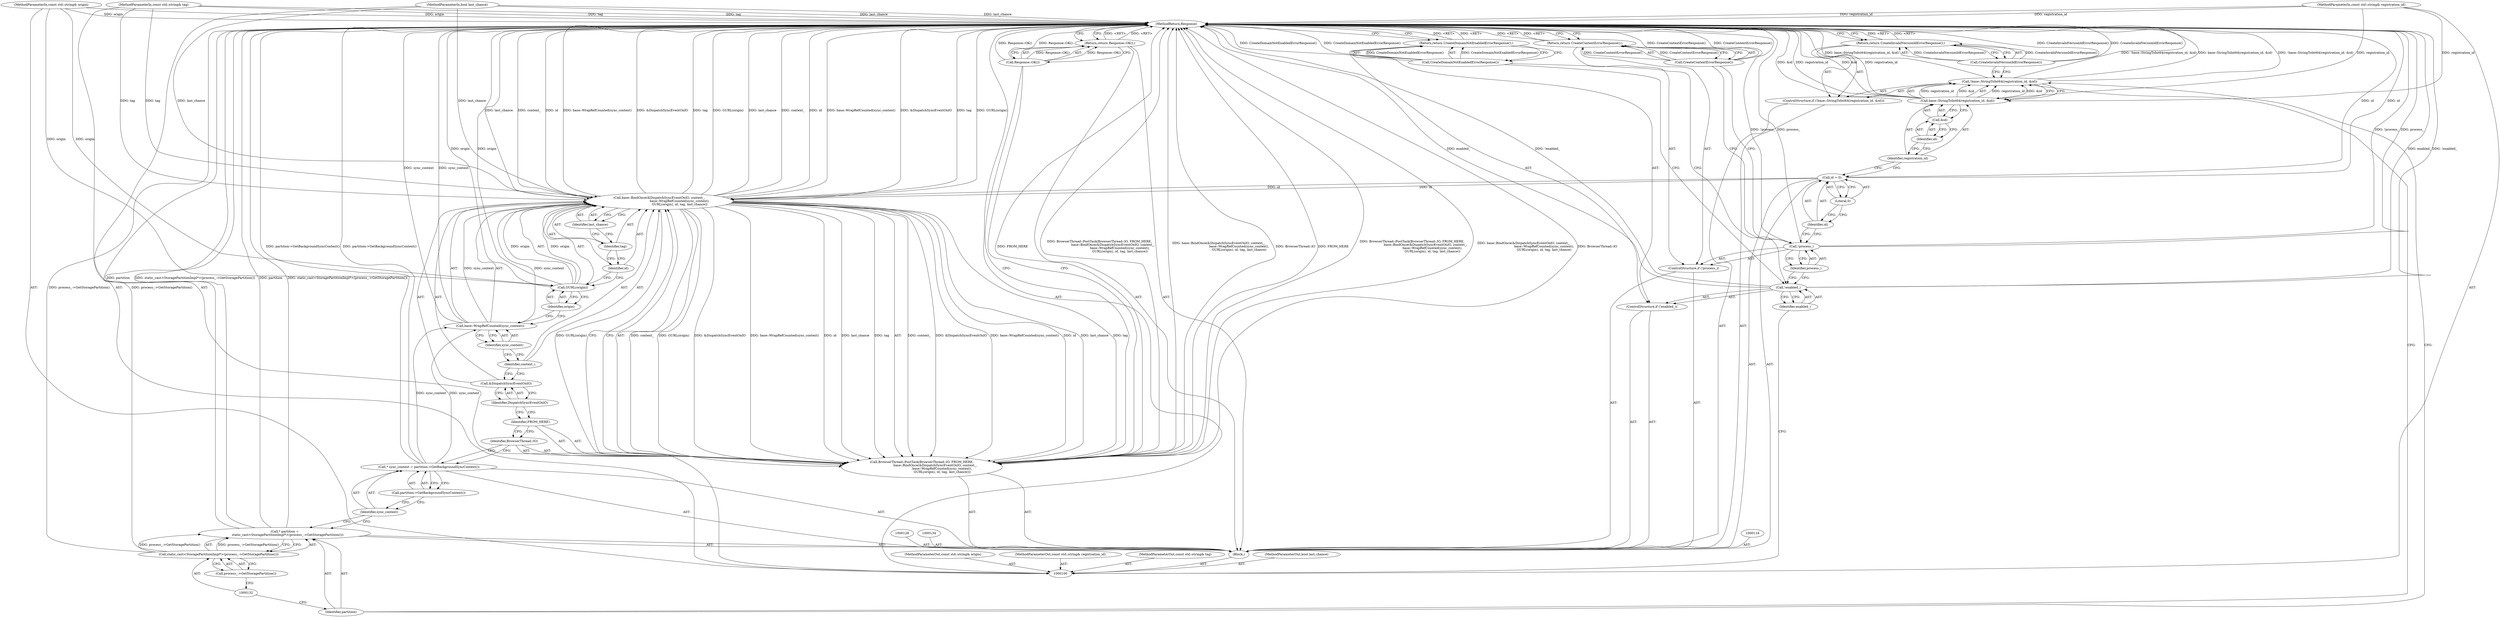 digraph "1_Chrome_3c8e4852477d5b1e2da877808c998dc57db9460f_26" {
"1000154" [label="(MethodReturn,Response)"];
"1000117" [label="(Call,id = 0)"];
"1000118" [label="(Identifier,id)"];
"1000119" [label="(Literal,0)"];
"1000123" [label="(Identifier,registration_id)"];
"1000120" [label="(ControlStructure,if (!base::StringToInt64(registration_id, &id)))"];
"1000124" [label="(Call,&id)"];
"1000125" [label="(Identifier,id)"];
"1000121" [label="(Call,!base::StringToInt64(registration_id, &id))"];
"1000122" [label="(Call,base::StringToInt64(registration_id, &id))"];
"1000127" [label="(Call,CreateInvalidVersionIdErrorResponse())"];
"1000126" [label="(Return,return CreateInvalidVersionIdErrorResponse();)"];
"1000129" [label="(Call,* partition =\n      static_cast<StoragePartitionImpl*>(process_->GetStoragePartition()))"];
"1000130" [label="(Identifier,partition)"];
"1000133" [label="(Call,process_->GetStoragePartition())"];
"1000131" [label="(Call,static_cast<StoragePartitionImpl*>(process_->GetStoragePartition()))"];
"1000135" [label="(Call,* sync_context = partition->GetBackgroundSyncContext())"];
"1000136" [label="(Identifier,sync_context)"];
"1000137" [label="(Call,partition->GetBackgroundSyncContext())"];
"1000139" [label="(Identifier,BrowserThread::IO)"];
"1000138" [label="(Call,BrowserThread::PostTask(BrowserThread::IO, FROM_HERE,\n                           base::BindOnce(&DispatchSyncEventOnIO, context_,\n                                         base::WrapRefCounted(sync_context),\n                                         GURL(origin), id, tag, last_chance)))"];
"1000140" [label="(Identifier,FROM_HERE)"];
"1000141" [label="(Call,base::BindOnce(&DispatchSyncEventOnIO, context_,\n                                         base::WrapRefCounted(sync_context),\n                                         GURL(origin), id, tag, last_chance))"];
"1000142" [label="(Call,&DispatchSyncEventOnIO)"];
"1000143" [label="(Identifier,DispatchSyncEventOnIO)"];
"1000144" [label="(Identifier,context_)"];
"1000101" [label="(MethodParameterIn,const std::string& origin)"];
"1000230" [label="(MethodParameterOut,const std::string& origin)"];
"1000145" [label="(Call,base::WrapRefCounted(sync_context))"];
"1000146" [label="(Identifier,sync_context)"];
"1000147" [label="(Call,GURL(origin))"];
"1000148" [label="(Identifier,origin)"];
"1000149" [label="(Identifier,id)"];
"1000150" [label="(Identifier,tag)"];
"1000151" [label="(Identifier,last_chance)"];
"1000152" [label="(Return,return Response::OK();)"];
"1000153" [label="(Call,Response::OK())"];
"1000102" [label="(MethodParameterIn,const std::string& registration_id)"];
"1000231" [label="(MethodParameterOut,const std::string& registration_id)"];
"1000103" [label="(MethodParameterIn,const std::string& tag)"];
"1000232" [label="(MethodParameterOut,const std::string& tag)"];
"1000105" [label="(Block,)"];
"1000104" [label="(MethodParameterIn,bool last_chance)"];
"1000233" [label="(MethodParameterOut,bool last_chance)"];
"1000106" [label="(ControlStructure,if (!enabled_))"];
"1000107" [label="(Call,!enabled_)"];
"1000108" [label="(Identifier,enabled_)"];
"1000110" [label="(Call,CreateDomainNotEnabledErrorResponse())"];
"1000109" [label="(Return,return CreateDomainNotEnabledErrorResponse();)"];
"1000111" [label="(ControlStructure,if (!process_))"];
"1000112" [label="(Call,!process_)"];
"1000113" [label="(Identifier,process_)"];
"1000115" [label="(Call,CreateContextErrorResponse())"];
"1000114" [label="(Return,return CreateContextErrorResponse();)"];
"1000154" -> "1000100"  [label="AST: "];
"1000154" -> "1000109"  [label="CFG: "];
"1000154" -> "1000114"  [label="CFG: "];
"1000154" -> "1000126"  [label="CFG: "];
"1000154" -> "1000152"  [label="CFG: "];
"1000152" -> "1000154"  [label="DDG: <RET>"];
"1000126" -> "1000154"  [label="DDG: <RET>"];
"1000114" -> "1000154"  [label="DDG: <RET>"];
"1000109" -> "1000154"  [label="DDG: <RET>"];
"1000129" -> "1000154"  [label="DDG: partition"];
"1000129" -> "1000154"  [label="DDG: static_cast<StoragePartitionImpl*>(process_->GetStoragePartition())"];
"1000141" -> "1000154"  [label="DDG: &DispatchSyncEventOnIO"];
"1000141" -> "1000154"  [label="DDG: tag"];
"1000141" -> "1000154"  [label="DDG: GURL(origin)"];
"1000141" -> "1000154"  [label="DDG: last_chance"];
"1000141" -> "1000154"  [label="DDG: context_"];
"1000141" -> "1000154"  [label="DDG: id"];
"1000141" -> "1000154"  [label="DDG: base::WrapRefCounted(sync_context)"];
"1000107" -> "1000154"  [label="DDG: enabled_"];
"1000107" -> "1000154"  [label="DDG: !enabled_"];
"1000104" -> "1000154"  [label="DDG: last_chance"];
"1000138" -> "1000154"  [label="DDG: FROM_HERE"];
"1000138" -> "1000154"  [label="DDG: BrowserThread::PostTask(BrowserThread::IO, FROM_HERE,\n                           base::BindOnce(&DispatchSyncEventOnIO, context_,\n                                         base::WrapRefCounted(sync_context),\n                                         GURL(origin), id, tag, last_chance))"];
"1000138" -> "1000154"  [label="DDG: base::BindOnce(&DispatchSyncEventOnIO, context_,\n                                         base::WrapRefCounted(sync_context),\n                                         GURL(origin), id, tag, last_chance)"];
"1000138" -> "1000154"  [label="DDG: BrowserThread::IO"];
"1000117" -> "1000154"  [label="DDG: id"];
"1000145" -> "1000154"  [label="DDG: sync_context"];
"1000135" -> "1000154"  [label="DDG: partition->GetBackgroundSyncContext()"];
"1000122" -> "1000154"  [label="DDG: registration_id"];
"1000122" -> "1000154"  [label="DDG: &id"];
"1000103" -> "1000154"  [label="DDG: tag"];
"1000115" -> "1000154"  [label="DDG: CreateContextErrorResponse()"];
"1000121" -> "1000154"  [label="DDG: !base::StringToInt64(registration_id, &id)"];
"1000121" -> "1000154"  [label="DDG: base::StringToInt64(registration_id, &id)"];
"1000147" -> "1000154"  [label="DDG: origin"];
"1000127" -> "1000154"  [label="DDG: CreateInvalidVersionIdErrorResponse()"];
"1000153" -> "1000154"  [label="DDG: Response::OK()"];
"1000131" -> "1000154"  [label="DDG: process_->GetStoragePartition()"];
"1000102" -> "1000154"  [label="DDG: registration_id"];
"1000112" -> "1000154"  [label="DDG: !process_"];
"1000112" -> "1000154"  [label="DDG: process_"];
"1000101" -> "1000154"  [label="DDG: origin"];
"1000110" -> "1000154"  [label="DDG: CreateDomainNotEnabledErrorResponse()"];
"1000117" -> "1000105"  [label="AST: "];
"1000117" -> "1000119"  [label="CFG: "];
"1000118" -> "1000117"  [label="AST: "];
"1000119" -> "1000117"  [label="AST: "];
"1000123" -> "1000117"  [label="CFG: "];
"1000117" -> "1000154"  [label="DDG: id"];
"1000117" -> "1000141"  [label="DDG: id"];
"1000118" -> "1000117"  [label="AST: "];
"1000118" -> "1000112"  [label="CFG: "];
"1000119" -> "1000118"  [label="CFG: "];
"1000119" -> "1000117"  [label="AST: "];
"1000119" -> "1000118"  [label="CFG: "];
"1000117" -> "1000119"  [label="CFG: "];
"1000123" -> "1000122"  [label="AST: "];
"1000123" -> "1000117"  [label="CFG: "];
"1000125" -> "1000123"  [label="CFG: "];
"1000120" -> "1000105"  [label="AST: "];
"1000121" -> "1000120"  [label="AST: "];
"1000126" -> "1000120"  [label="AST: "];
"1000124" -> "1000122"  [label="AST: "];
"1000124" -> "1000125"  [label="CFG: "];
"1000125" -> "1000124"  [label="AST: "];
"1000122" -> "1000124"  [label="CFG: "];
"1000125" -> "1000124"  [label="AST: "];
"1000125" -> "1000123"  [label="CFG: "];
"1000124" -> "1000125"  [label="CFG: "];
"1000121" -> "1000120"  [label="AST: "];
"1000121" -> "1000122"  [label="CFG: "];
"1000122" -> "1000121"  [label="AST: "];
"1000127" -> "1000121"  [label="CFG: "];
"1000130" -> "1000121"  [label="CFG: "];
"1000121" -> "1000154"  [label="DDG: !base::StringToInt64(registration_id, &id)"];
"1000121" -> "1000154"  [label="DDG: base::StringToInt64(registration_id, &id)"];
"1000122" -> "1000121"  [label="DDG: registration_id"];
"1000122" -> "1000121"  [label="DDG: &id"];
"1000122" -> "1000121"  [label="AST: "];
"1000122" -> "1000124"  [label="CFG: "];
"1000123" -> "1000122"  [label="AST: "];
"1000124" -> "1000122"  [label="AST: "];
"1000121" -> "1000122"  [label="CFG: "];
"1000122" -> "1000154"  [label="DDG: registration_id"];
"1000122" -> "1000154"  [label="DDG: &id"];
"1000122" -> "1000121"  [label="DDG: registration_id"];
"1000122" -> "1000121"  [label="DDG: &id"];
"1000102" -> "1000122"  [label="DDG: registration_id"];
"1000127" -> "1000126"  [label="AST: "];
"1000127" -> "1000121"  [label="CFG: "];
"1000126" -> "1000127"  [label="CFG: "];
"1000127" -> "1000154"  [label="DDG: CreateInvalidVersionIdErrorResponse()"];
"1000127" -> "1000126"  [label="DDG: CreateInvalidVersionIdErrorResponse()"];
"1000126" -> "1000120"  [label="AST: "];
"1000126" -> "1000127"  [label="CFG: "];
"1000127" -> "1000126"  [label="AST: "];
"1000154" -> "1000126"  [label="CFG: "];
"1000126" -> "1000154"  [label="DDG: <RET>"];
"1000127" -> "1000126"  [label="DDG: CreateInvalidVersionIdErrorResponse()"];
"1000129" -> "1000105"  [label="AST: "];
"1000129" -> "1000131"  [label="CFG: "];
"1000130" -> "1000129"  [label="AST: "];
"1000131" -> "1000129"  [label="AST: "];
"1000136" -> "1000129"  [label="CFG: "];
"1000129" -> "1000154"  [label="DDG: partition"];
"1000129" -> "1000154"  [label="DDG: static_cast<StoragePartitionImpl*>(process_->GetStoragePartition())"];
"1000131" -> "1000129"  [label="DDG: process_->GetStoragePartition()"];
"1000130" -> "1000129"  [label="AST: "];
"1000130" -> "1000121"  [label="CFG: "];
"1000132" -> "1000130"  [label="CFG: "];
"1000133" -> "1000131"  [label="AST: "];
"1000133" -> "1000132"  [label="CFG: "];
"1000131" -> "1000133"  [label="CFG: "];
"1000131" -> "1000129"  [label="AST: "];
"1000131" -> "1000133"  [label="CFG: "];
"1000132" -> "1000131"  [label="AST: "];
"1000133" -> "1000131"  [label="AST: "];
"1000129" -> "1000131"  [label="CFG: "];
"1000131" -> "1000154"  [label="DDG: process_->GetStoragePartition()"];
"1000131" -> "1000129"  [label="DDG: process_->GetStoragePartition()"];
"1000135" -> "1000105"  [label="AST: "];
"1000135" -> "1000137"  [label="CFG: "];
"1000136" -> "1000135"  [label="AST: "];
"1000137" -> "1000135"  [label="AST: "];
"1000139" -> "1000135"  [label="CFG: "];
"1000135" -> "1000154"  [label="DDG: partition->GetBackgroundSyncContext()"];
"1000135" -> "1000145"  [label="DDG: sync_context"];
"1000136" -> "1000135"  [label="AST: "];
"1000136" -> "1000129"  [label="CFG: "];
"1000137" -> "1000136"  [label="CFG: "];
"1000137" -> "1000135"  [label="AST: "];
"1000137" -> "1000136"  [label="CFG: "];
"1000135" -> "1000137"  [label="CFG: "];
"1000139" -> "1000138"  [label="AST: "];
"1000139" -> "1000135"  [label="CFG: "];
"1000140" -> "1000139"  [label="CFG: "];
"1000138" -> "1000105"  [label="AST: "];
"1000138" -> "1000141"  [label="CFG: "];
"1000139" -> "1000138"  [label="AST: "];
"1000140" -> "1000138"  [label="AST: "];
"1000141" -> "1000138"  [label="AST: "];
"1000153" -> "1000138"  [label="CFG: "];
"1000138" -> "1000154"  [label="DDG: FROM_HERE"];
"1000138" -> "1000154"  [label="DDG: BrowserThread::PostTask(BrowserThread::IO, FROM_HERE,\n                           base::BindOnce(&DispatchSyncEventOnIO, context_,\n                                         base::WrapRefCounted(sync_context),\n                                         GURL(origin), id, tag, last_chance))"];
"1000138" -> "1000154"  [label="DDG: base::BindOnce(&DispatchSyncEventOnIO, context_,\n                                         base::WrapRefCounted(sync_context),\n                                         GURL(origin), id, tag, last_chance)"];
"1000138" -> "1000154"  [label="DDG: BrowserThread::IO"];
"1000141" -> "1000138"  [label="DDG: context_"];
"1000141" -> "1000138"  [label="DDG: GURL(origin)"];
"1000141" -> "1000138"  [label="DDG: &DispatchSyncEventOnIO"];
"1000141" -> "1000138"  [label="DDG: base::WrapRefCounted(sync_context)"];
"1000141" -> "1000138"  [label="DDG: id"];
"1000141" -> "1000138"  [label="DDG: last_chance"];
"1000141" -> "1000138"  [label="DDG: tag"];
"1000140" -> "1000138"  [label="AST: "];
"1000140" -> "1000139"  [label="CFG: "];
"1000143" -> "1000140"  [label="CFG: "];
"1000141" -> "1000138"  [label="AST: "];
"1000141" -> "1000151"  [label="CFG: "];
"1000142" -> "1000141"  [label="AST: "];
"1000144" -> "1000141"  [label="AST: "];
"1000145" -> "1000141"  [label="AST: "];
"1000147" -> "1000141"  [label="AST: "];
"1000149" -> "1000141"  [label="AST: "];
"1000150" -> "1000141"  [label="AST: "];
"1000151" -> "1000141"  [label="AST: "];
"1000138" -> "1000141"  [label="CFG: "];
"1000141" -> "1000154"  [label="DDG: &DispatchSyncEventOnIO"];
"1000141" -> "1000154"  [label="DDG: tag"];
"1000141" -> "1000154"  [label="DDG: GURL(origin)"];
"1000141" -> "1000154"  [label="DDG: last_chance"];
"1000141" -> "1000154"  [label="DDG: context_"];
"1000141" -> "1000154"  [label="DDG: id"];
"1000141" -> "1000154"  [label="DDG: base::WrapRefCounted(sync_context)"];
"1000141" -> "1000138"  [label="DDG: context_"];
"1000141" -> "1000138"  [label="DDG: GURL(origin)"];
"1000141" -> "1000138"  [label="DDG: &DispatchSyncEventOnIO"];
"1000141" -> "1000138"  [label="DDG: base::WrapRefCounted(sync_context)"];
"1000141" -> "1000138"  [label="DDG: id"];
"1000141" -> "1000138"  [label="DDG: last_chance"];
"1000141" -> "1000138"  [label="DDG: tag"];
"1000145" -> "1000141"  [label="DDG: sync_context"];
"1000147" -> "1000141"  [label="DDG: origin"];
"1000117" -> "1000141"  [label="DDG: id"];
"1000103" -> "1000141"  [label="DDG: tag"];
"1000104" -> "1000141"  [label="DDG: last_chance"];
"1000142" -> "1000141"  [label="AST: "];
"1000142" -> "1000143"  [label="CFG: "];
"1000143" -> "1000142"  [label="AST: "];
"1000144" -> "1000142"  [label="CFG: "];
"1000143" -> "1000142"  [label="AST: "];
"1000143" -> "1000140"  [label="CFG: "];
"1000142" -> "1000143"  [label="CFG: "];
"1000144" -> "1000141"  [label="AST: "];
"1000144" -> "1000142"  [label="CFG: "];
"1000146" -> "1000144"  [label="CFG: "];
"1000101" -> "1000100"  [label="AST: "];
"1000101" -> "1000154"  [label="DDG: origin"];
"1000101" -> "1000147"  [label="DDG: origin"];
"1000230" -> "1000100"  [label="AST: "];
"1000145" -> "1000141"  [label="AST: "];
"1000145" -> "1000146"  [label="CFG: "];
"1000146" -> "1000145"  [label="AST: "];
"1000148" -> "1000145"  [label="CFG: "];
"1000145" -> "1000154"  [label="DDG: sync_context"];
"1000145" -> "1000141"  [label="DDG: sync_context"];
"1000135" -> "1000145"  [label="DDG: sync_context"];
"1000146" -> "1000145"  [label="AST: "];
"1000146" -> "1000144"  [label="CFG: "];
"1000145" -> "1000146"  [label="CFG: "];
"1000147" -> "1000141"  [label="AST: "];
"1000147" -> "1000148"  [label="CFG: "];
"1000148" -> "1000147"  [label="AST: "];
"1000149" -> "1000147"  [label="CFG: "];
"1000147" -> "1000154"  [label="DDG: origin"];
"1000147" -> "1000141"  [label="DDG: origin"];
"1000101" -> "1000147"  [label="DDG: origin"];
"1000148" -> "1000147"  [label="AST: "];
"1000148" -> "1000145"  [label="CFG: "];
"1000147" -> "1000148"  [label="CFG: "];
"1000149" -> "1000141"  [label="AST: "];
"1000149" -> "1000147"  [label="CFG: "];
"1000150" -> "1000149"  [label="CFG: "];
"1000150" -> "1000141"  [label="AST: "];
"1000150" -> "1000149"  [label="CFG: "];
"1000151" -> "1000150"  [label="CFG: "];
"1000151" -> "1000141"  [label="AST: "];
"1000151" -> "1000150"  [label="CFG: "];
"1000141" -> "1000151"  [label="CFG: "];
"1000152" -> "1000105"  [label="AST: "];
"1000152" -> "1000153"  [label="CFG: "];
"1000153" -> "1000152"  [label="AST: "];
"1000154" -> "1000152"  [label="CFG: "];
"1000152" -> "1000154"  [label="DDG: <RET>"];
"1000153" -> "1000152"  [label="DDG: Response::OK()"];
"1000153" -> "1000152"  [label="AST: "];
"1000153" -> "1000138"  [label="CFG: "];
"1000152" -> "1000153"  [label="CFG: "];
"1000153" -> "1000154"  [label="DDG: Response::OK()"];
"1000153" -> "1000152"  [label="DDG: Response::OK()"];
"1000102" -> "1000100"  [label="AST: "];
"1000102" -> "1000154"  [label="DDG: registration_id"];
"1000102" -> "1000122"  [label="DDG: registration_id"];
"1000231" -> "1000100"  [label="AST: "];
"1000103" -> "1000100"  [label="AST: "];
"1000103" -> "1000154"  [label="DDG: tag"];
"1000103" -> "1000141"  [label="DDG: tag"];
"1000232" -> "1000100"  [label="AST: "];
"1000105" -> "1000100"  [label="AST: "];
"1000106" -> "1000105"  [label="AST: "];
"1000111" -> "1000105"  [label="AST: "];
"1000116" -> "1000105"  [label="AST: "];
"1000117" -> "1000105"  [label="AST: "];
"1000120" -> "1000105"  [label="AST: "];
"1000128" -> "1000105"  [label="AST: "];
"1000129" -> "1000105"  [label="AST: "];
"1000134" -> "1000105"  [label="AST: "];
"1000135" -> "1000105"  [label="AST: "];
"1000138" -> "1000105"  [label="AST: "];
"1000152" -> "1000105"  [label="AST: "];
"1000104" -> "1000100"  [label="AST: "];
"1000104" -> "1000154"  [label="DDG: last_chance"];
"1000104" -> "1000141"  [label="DDG: last_chance"];
"1000233" -> "1000100"  [label="AST: "];
"1000106" -> "1000105"  [label="AST: "];
"1000107" -> "1000106"  [label="AST: "];
"1000109" -> "1000106"  [label="AST: "];
"1000107" -> "1000106"  [label="AST: "];
"1000107" -> "1000108"  [label="CFG: "];
"1000108" -> "1000107"  [label="AST: "];
"1000110" -> "1000107"  [label="CFG: "];
"1000113" -> "1000107"  [label="CFG: "];
"1000107" -> "1000154"  [label="DDG: enabled_"];
"1000107" -> "1000154"  [label="DDG: !enabled_"];
"1000108" -> "1000107"  [label="AST: "];
"1000108" -> "1000100"  [label="CFG: "];
"1000107" -> "1000108"  [label="CFG: "];
"1000110" -> "1000109"  [label="AST: "];
"1000110" -> "1000107"  [label="CFG: "];
"1000109" -> "1000110"  [label="CFG: "];
"1000110" -> "1000154"  [label="DDG: CreateDomainNotEnabledErrorResponse()"];
"1000110" -> "1000109"  [label="DDG: CreateDomainNotEnabledErrorResponse()"];
"1000109" -> "1000106"  [label="AST: "];
"1000109" -> "1000110"  [label="CFG: "];
"1000110" -> "1000109"  [label="AST: "];
"1000154" -> "1000109"  [label="CFG: "];
"1000109" -> "1000154"  [label="DDG: <RET>"];
"1000110" -> "1000109"  [label="DDG: CreateDomainNotEnabledErrorResponse()"];
"1000111" -> "1000105"  [label="AST: "];
"1000112" -> "1000111"  [label="AST: "];
"1000114" -> "1000111"  [label="AST: "];
"1000112" -> "1000111"  [label="AST: "];
"1000112" -> "1000113"  [label="CFG: "];
"1000113" -> "1000112"  [label="AST: "];
"1000115" -> "1000112"  [label="CFG: "];
"1000118" -> "1000112"  [label="CFG: "];
"1000112" -> "1000154"  [label="DDG: !process_"];
"1000112" -> "1000154"  [label="DDG: process_"];
"1000113" -> "1000112"  [label="AST: "];
"1000113" -> "1000107"  [label="CFG: "];
"1000112" -> "1000113"  [label="CFG: "];
"1000115" -> "1000114"  [label="AST: "];
"1000115" -> "1000112"  [label="CFG: "];
"1000114" -> "1000115"  [label="CFG: "];
"1000115" -> "1000154"  [label="DDG: CreateContextErrorResponse()"];
"1000115" -> "1000114"  [label="DDG: CreateContextErrorResponse()"];
"1000114" -> "1000111"  [label="AST: "];
"1000114" -> "1000115"  [label="CFG: "];
"1000115" -> "1000114"  [label="AST: "];
"1000154" -> "1000114"  [label="CFG: "];
"1000114" -> "1000154"  [label="DDG: <RET>"];
"1000115" -> "1000114"  [label="DDG: CreateContextErrorResponse()"];
}
